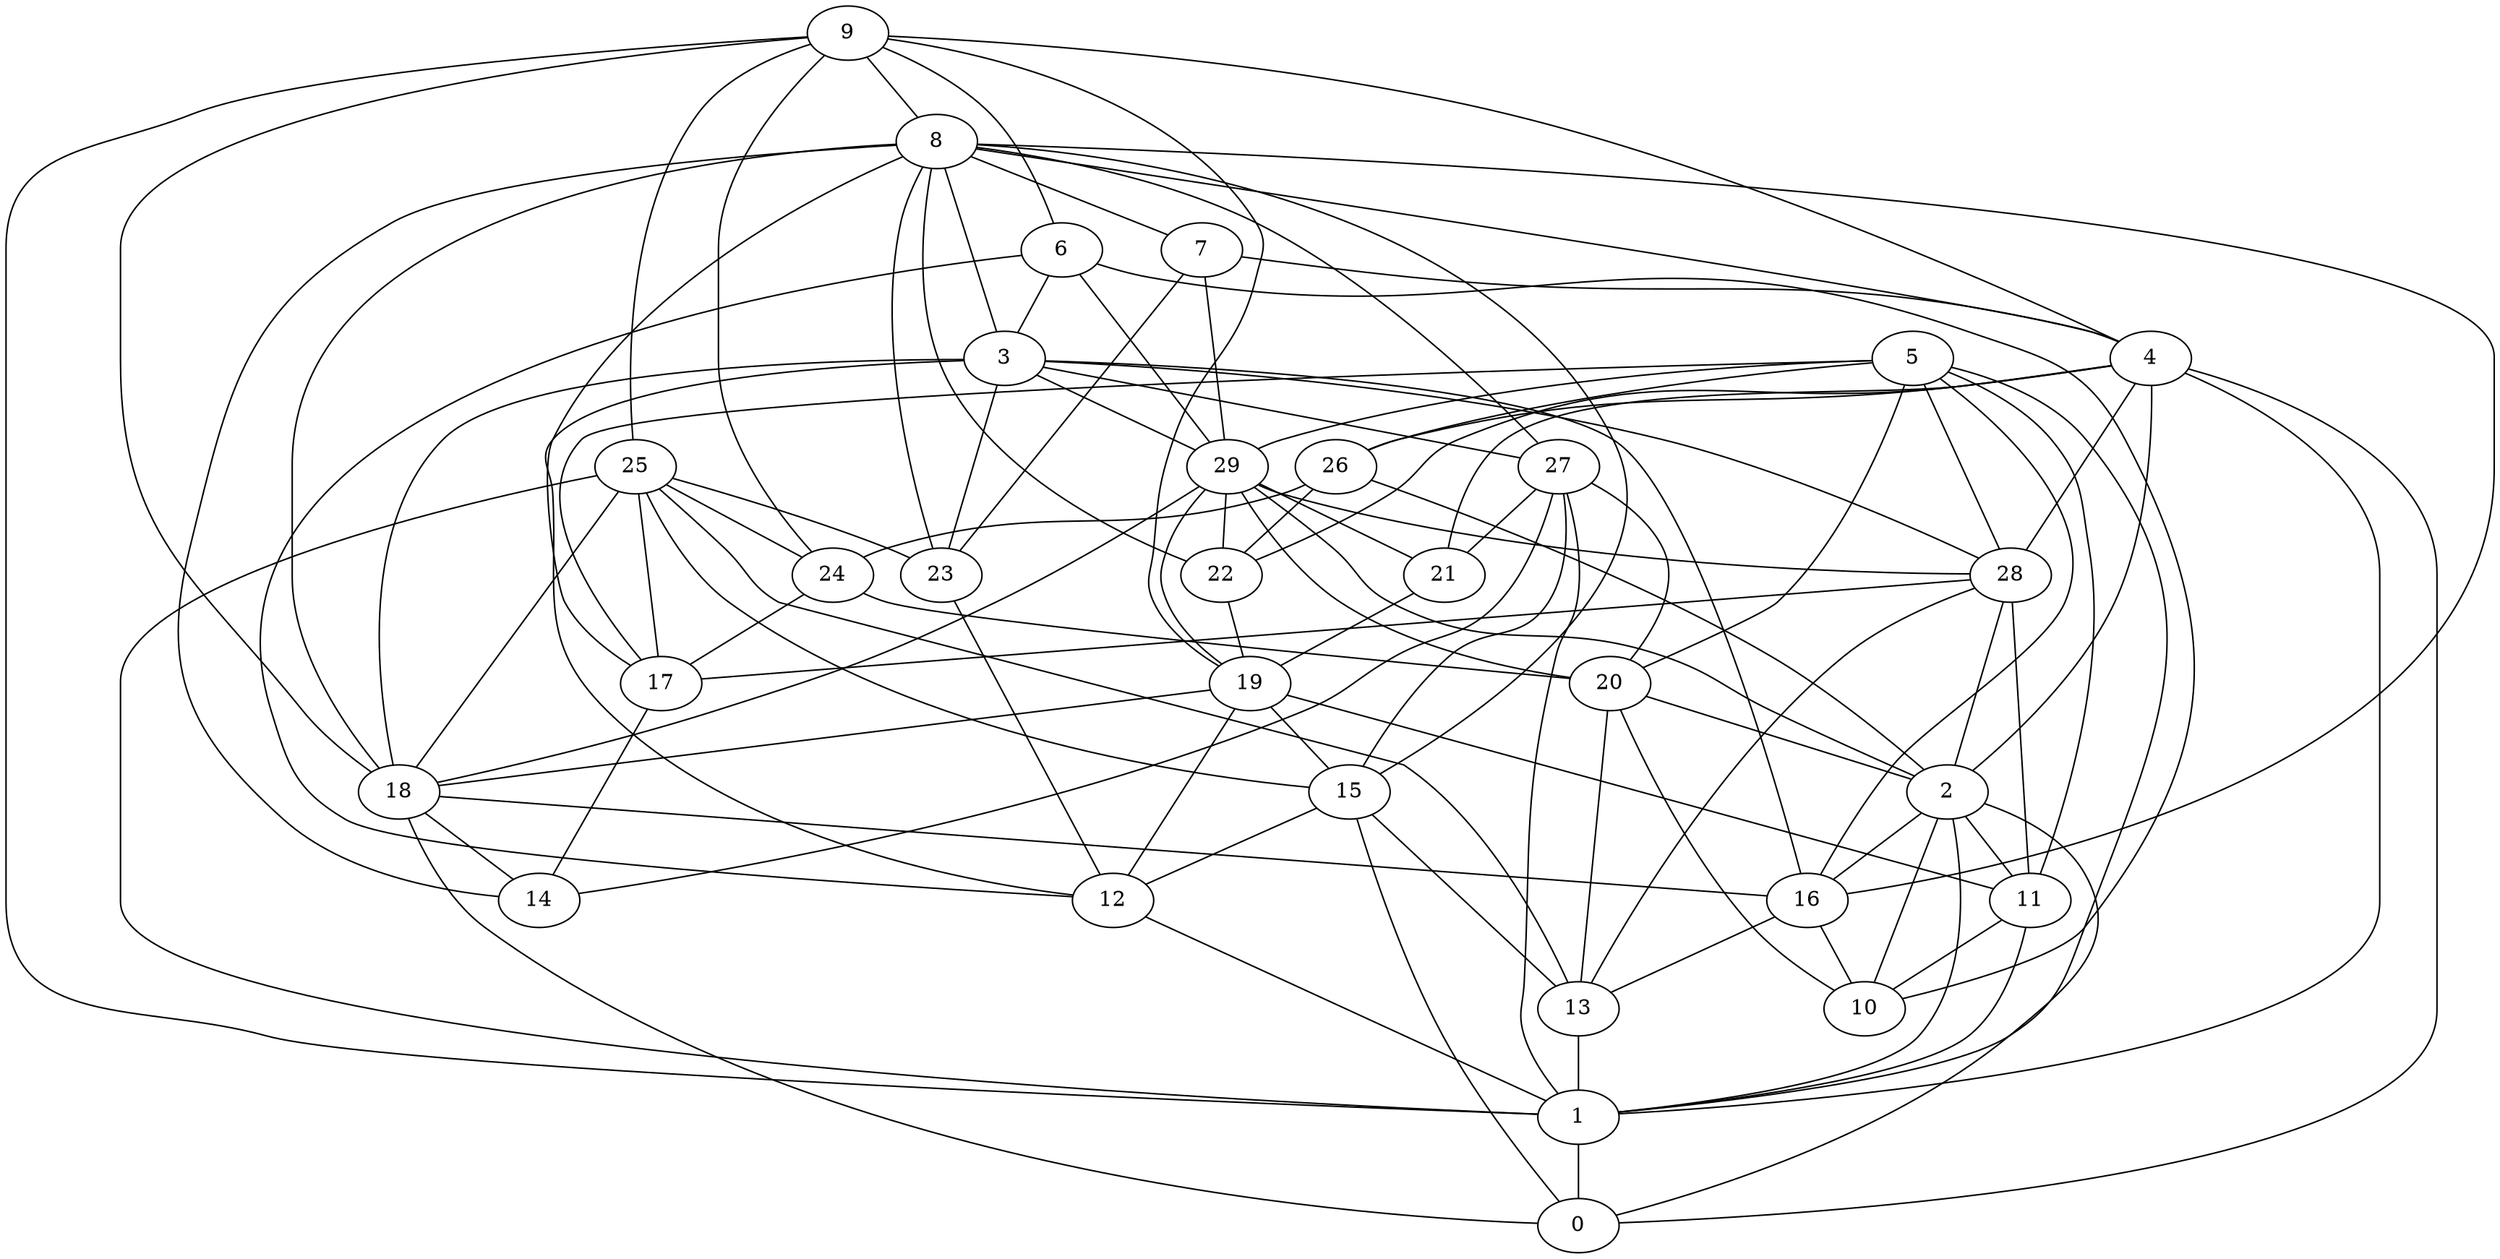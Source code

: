 digraph GG_graph {

subgraph G_graph {
edge [color = black]
"4" -> "0" [dir = none]
"4" -> "21" [dir = none]
"4" -> "2" [dir = none]
"4" -> "26" [dir = none]
"4" -> "28" [dir = none]
"4" -> "1" [dir = none]
"22" -> "19" [dir = none]
"1" -> "0" [dir = none]
"9" -> "6" [dir = none]
"9" -> "25" [dir = none]
"9" -> "4" [dir = none]
"9" -> "24" [dir = none]
"9" -> "18" [dir = none]
"9" -> "1" [dir = none]
"9" -> "8" [dir = none]
"13" -> "1" [dir = none]
"29" -> "22" [dir = none]
"29" -> "20" [dir = none]
"15" -> "13" [dir = none]
"15" -> "12" [dir = none]
"27" -> "21" [dir = none]
"27" -> "1" [dir = none]
"27" -> "15" [dir = none]
"27" -> "14" [dir = none]
"27" -> "20" [dir = none]
"18" -> "14" [dir = none]
"18" -> "16" [dir = none]
"18" -> "0" [dir = none]
"11" -> "1" [dir = none]
"11" -> "10" [dir = none]
"5" -> "26" [dir = none]
"5" -> "20" [dir = none]
"5" -> "28" [dir = none]
"5" -> "16" [dir = none]
"5" -> "1" [dir = none]
"5" -> "11" [dir = none]
"5" -> "29" [dir = none]
"16" -> "13" [dir = none]
"16" -> "10" [dir = none]
"26" -> "2" [dir = none]
"26" -> "24" [dir = none]
"26" -> "22" [dir = none]
"25" -> "13" [dir = none]
"25" -> "24" [dir = none]
"25" -> "23" [dir = none]
"25" -> "18" [dir = none]
"25" -> "1" [dir = none]
"25" -> "15" [dir = none]
"2" -> "10" [dir = none]
"2" -> "0" [dir = none]
"2" -> "16" [dir = none]
"12" -> "1" [dir = none]
"8" -> "16" [dir = none]
"8" -> "7" [dir = none]
"8" -> "4" [dir = none]
"8" -> "27" [dir = none]
"8" -> "17" [dir = none]
"8" -> "18" [dir = none]
"8" -> "22" [dir = none]
"8" -> "23" [dir = none]
"24" -> "17" [dir = none]
"24" -> "20" [dir = none]
"28" -> "2" [dir = none]
"28" -> "11" [dir = none]
"28" -> "13" [dir = none]
"28" -> "17" [dir = none]
"7" -> "29" [dir = none]
"7" -> "23" [dir = none]
"17" -> "14" [dir = none]
"3" -> "29" [dir = none]
"3" -> "23" [dir = none]
"3" -> "27" [dir = none]
"3" -> "28" [dir = none]
"3" -> "18" [dir = none]
"3" -> "12" [dir = none]
"3" -> "16" [dir = none]
"6" -> "3" [dir = none]
"6" -> "29" [dir = none]
"6" -> "12" [dir = none]
"19" -> "12" [dir = none]
"19" -> "15" [dir = none]
"19" -> "18" [dir = none]
"19" -> "11" [dir = none]
"23" -> "12" [dir = none]
"21" -> "19" [dir = none]
"20" -> "2" [dir = none]
"20" -> "13" [dir = none]
"20" -> "10" [dir = none]
"4" -> "22" [dir = none]
"9" -> "19" [dir = none]
"2" -> "1" [dir = none]
"6" -> "10" [dir = none]
"2" -> "11" [dir = none]
"8" -> "14" [dir = none]
"5" -> "17" [dir = none]
"29" -> "21" [dir = none]
"29" -> "18" [dir = none]
"29" -> "28" [dir = none]
"29" -> "2" [dir = none]
"8" -> "3" [dir = none]
"15" -> "0" [dir = none]
"29" -> "19" [dir = none]
"8" -> "15" [dir = none]
"7" -> "4" [dir = none]
"25" -> "17" [dir = none]
}

}
